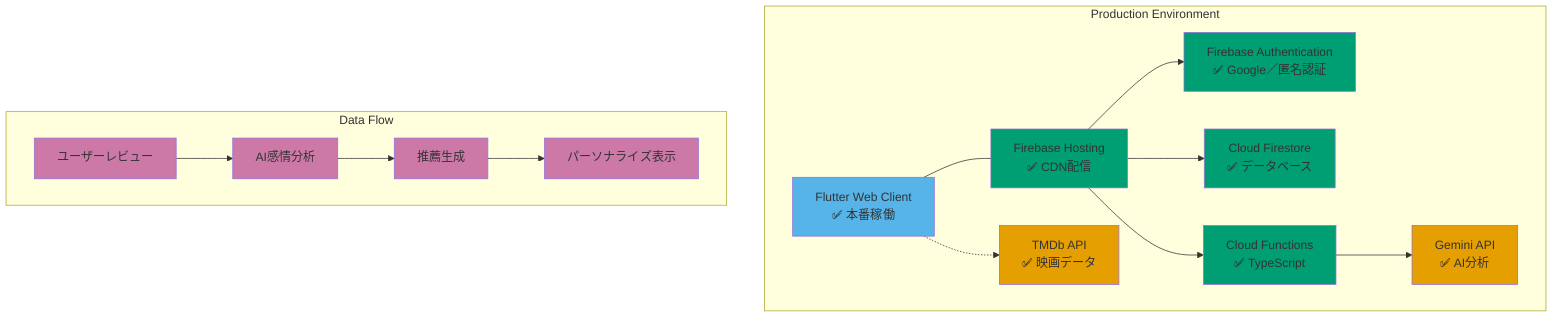 graph TB
    %% ── Nodes ─────────────────────────────────────
    subgraph "Production Environment"
        A[Flutter Web Client<br/>✅ 本番稼働]
        A --- B[Firebase Hosting<br/>✅ CDN配信]
        B --> C[Firebase Authentication<br/>✅ Google／匿名認証]
        B --> D[Cloud Firestore<br/>✅ データベース]
        B --> E[Cloud Functions<br/>✅ TypeScript]
        E --> F[Gemini API<br/>✅ AI分析]
        A -.-> G[TMDb API<br/>✅ 映画データ]
    end

    subgraph "Data Flow"
        H[ユーザーレビュー] --> I[AI感情分析]
        I --> J[推薦生成]
        J --> K[パーソナライズ表示]
    end

    %% ── Styling ───────────────────────────────────
    classDef frontEnd fill:#56B4E9,color:#ffffff;      %% Sky-blue
    classDef backend  fill:#009E73,color:#ffffff;      %% Bluish-green
    classDef external fill:#E69F00,color:#ffffff;      %% Orange
    classDef dataFlow fill:#CC79A7,color:#ffffff;      %% Reddish-purple

    class A frontEnd;
    class B,C,D,E backend;
    class F,G external;
    class H,I,J,K dataFlow;
